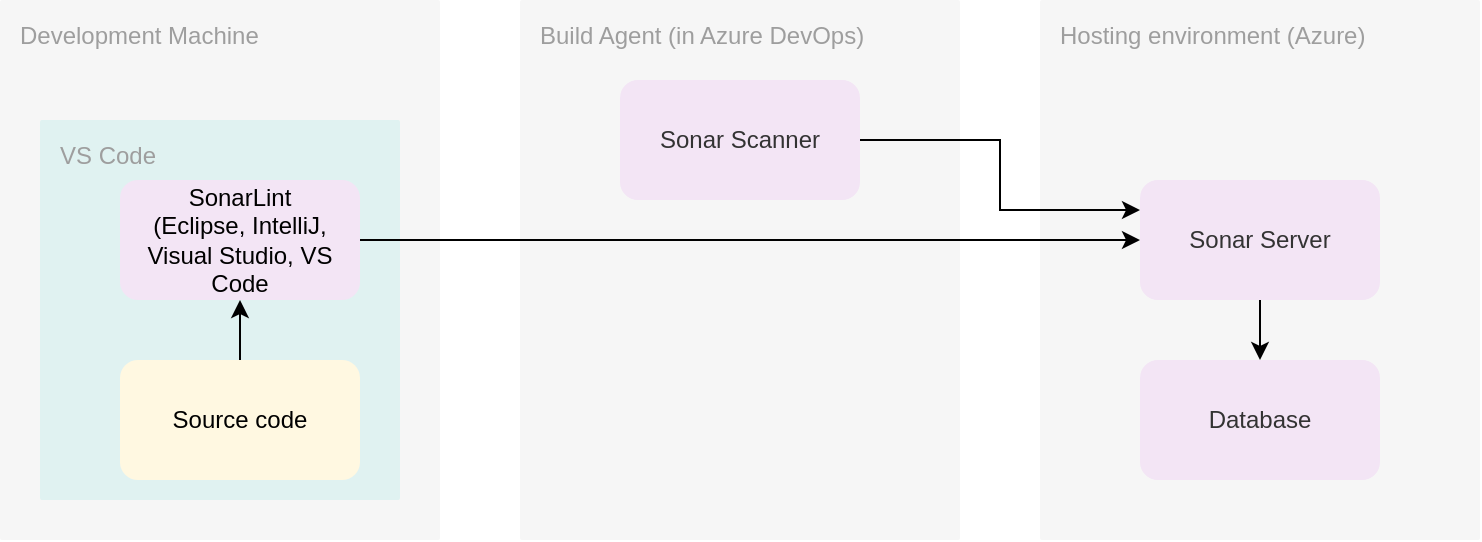 <mxfile version="12.4.2" type="device" pages="1"><diagram id="C2fSY1v2SiZeoUbDoYyL" name="Page-1"><mxGraphModel dx="1560" dy="1166" grid="1" gridSize="10" guides="1" tooltips="1" connect="1" arrows="1" fold="1" page="1" pageScale="1" pageWidth="1169" pageHeight="827" math="0" shadow="0"><root><mxCell id="0"/><mxCell id="1" parent="0"/><mxCell id="mnR64U6RJ-NMMDGspVdC-2" value="Development Machine" style="points=[[0,0,0],[0.25,0,0],[0.5,0,0],[0.75,0,0],[1,0,0],[1,0.25,0],[1,0.5,0],[1,0.75,0],[1,1,0],[0.75,1,0],[0.5,1,0],[0.25,1,0],[0,1,0],[0,0.75,0],[0,0.5,0],[0,0.25,0]];rounded=1;absoluteArcSize=1;arcSize=2;html=1;strokeColor=none;gradientColor=none;shadow=0;dashed=0;fontSize=12;fontColor=#9E9E9E;align=left;verticalAlign=top;spacing=10;spacingTop=-4;fillColor=#F6F6F6;" vertex="1" parent="1"><mxGeometry x="100" y="190" width="220" height="270" as="geometry"/></mxCell><mxCell id="mnR64U6RJ-NMMDGspVdC-4" value="Build Agent (in Azure DevOps)" style="points=[[0,0,0],[0.25,0,0],[0.5,0,0],[0.75,0,0],[1,0,0],[1,0.25,0],[1,0.5,0],[1,0.75,0],[1,1,0],[0.75,1,0],[0.5,1,0],[0.25,1,0],[0,1,0],[0,0.75,0],[0,0.5,0],[0,0.25,0]];rounded=1;absoluteArcSize=1;arcSize=2;html=1;strokeColor=none;gradientColor=none;shadow=0;dashed=0;fontSize=12;fontColor=#9E9E9E;align=left;verticalAlign=top;spacing=10;spacingTop=-4;fillColor=#F6F6F6;" vertex="1" parent="1"><mxGeometry x="360" y="190" width="220" height="270" as="geometry"/></mxCell><mxCell id="mnR64U6RJ-NMMDGspVdC-6" value="Hosting environment (Azure)" style="points=[[0,0,0],[0.25,0,0],[0.5,0,0],[0.75,0,0],[1,0,0],[1,0.25,0],[1,0.5,0],[1,0.75,0],[1,1,0],[0.75,1,0],[0.5,1,0],[0.25,1,0],[0,1,0],[0,0.75,0],[0,0.5,0],[0,0.25,0]];rounded=1;absoluteArcSize=1;arcSize=2;html=1;strokeColor=none;gradientColor=none;shadow=0;dashed=0;fontSize=12;fontColor=#9E9E9E;align=left;verticalAlign=top;spacing=10;spacingTop=-4;fillColor=#F6F6F6;" vertex="1" parent="1"><mxGeometry x="620" y="190" width="220" height="270" as="geometry"/></mxCell><mxCell id="mnR64U6RJ-NMMDGspVdC-26" value="" style="edgeStyle=orthogonalEdgeStyle;rounded=0;orthogonalLoop=1;jettySize=auto;html=1;" edge="1" parent="1" source="mnR64U6RJ-NMMDGspVdC-8" target="mnR64U6RJ-NMMDGspVdC-25"><mxGeometry relative="1" as="geometry"/></mxCell><mxCell id="mnR64U6RJ-NMMDGspVdC-8" value="Sonar Server" style="rounded=1;whiteSpace=wrap;html=1;fillColor=#F3E5F5;strokeColor=none;fontColor=#333333;" vertex="1" parent="1"><mxGeometry x="670" y="280" width="120" height="60" as="geometry"/></mxCell><mxCell id="mnR64U6RJ-NMMDGspVdC-27" style="edgeStyle=orthogonalEdgeStyle;rounded=0;orthogonalLoop=1;jettySize=auto;html=1;entryX=0;entryY=0.25;entryDx=0;entryDy=0;" edge="1" parent="1" source="mnR64U6RJ-NMMDGspVdC-23" target="mnR64U6RJ-NMMDGspVdC-8"><mxGeometry relative="1" as="geometry"/></mxCell><mxCell id="mnR64U6RJ-NMMDGspVdC-23" value="Sonar Scanner" style="rounded=1;whiteSpace=wrap;html=1;fillColor=#F3E5F5;strokeColor=none;fontColor=#333333;" vertex="1" parent="1"><mxGeometry x="410" y="230" width="120" height="60" as="geometry"/></mxCell><mxCell id="mnR64U6RJ-NMMDGspVdC-25" value="Database" style="rounded=1;whiteSpace=wrap;html=1;fillColor=#F3E5F5;strokeColor=none;fontColor=#333333;" vertex="1" parent="1"><mxGeometry x="670" y="370" width="120" height="60" as="geometry"/></mxCell><mxCell id="mnR64U6RJ-NMMDGspVdC-29" value="VS Code" style="points=[[0,0,0],[0.25,0,0],[0.5,0,0],[0.75,0,0],[1,0,0],[1,0.25,0],[1,0.5,0],[1,0.75,0],[1,1,0],[0.75,1,0],[0.5,1,0],[0.25,1,0],[0,1,0],[0,0.75,0],[0,0.5,0],[0,0.25,0]];rounded=1;absoluteArcSize=1;arcSize=2;html=1;strokeColor=none;gradientColor=none;shadow=0;dashed=0;fontSize=12;fontColor=#9E9E9E;align=left;verticalAlign=top;spacing=10;spacingTop=-4;fillColor=#E0F2F1;" vertex="1" parent="1"><mxGeometry x="120" y="250" width="180" height="190" as="geometry"/></mxCell><mxCell id="mnR64U6RJ-NMMDGspVdC-24" value="&lt;span style=&quot;color: rgb(0 , 0 , 0)&quot;&gt;SonarLint&lt;/span&gt;&lt;br style=&quot;color: rgb(0 , 0 , 0)&quot;&gt;&lt;span style=&quot;color: rgb(0 , 0 , 0)&quot;&gt;(Eclipse, IntelliJ, Visual Studio, VS Code&lt;/span&gt;" style="rounded=1;whiteSpace=wrap;html=1;fillColor=#F3E5F5;strokeColor=none;fontColor=#333333;" vertex="1" parent="1"><mxGeometry x="160" y="280" width="120" height="60" as="geometry"/></mxCell><mxCell id="mnR64U6RJ-NMMDGspVdC-28" style="edgeStyle=orthogonalEdgeStyle;rounded=0;orthogonalLoop=1;jettySize=auto;html=1;entryX=0;entryY=0.5;entryDx=0;entryDy=0;exitX=1;exitY=0.5;exitDx=0;exitDy=0;" edge="1" parent="1" source="mnR64U6RJ-NMMDGspVdC-24" target="mnR64U6RJ-NMMDGspVdC-8"><mxGeometry relative="1" as="geometry"/></mxCell><mxCell id="mnR64U6RJ-NMMDGspVdC-32" value="" style="edgeStyle=orthogonalEdgeStyle;rounded=0;orthogonalLoop=1;jettySize=auto;html=1;" edge="1" parent="1" source="mnR64U6RJ-NMMDGspVdC-30" target="mnR64U6RJ-NMMDGspVdC-24"><mxGeometry relative="1" as="geometry"/></mxCell><mxCell id="mnR64U6RJ-NMMDGspVdC-30" value="&lt;font color=&quot;#000000&quot;&gt;Source code&lt;/font&gt;" style="rounded=1;whiteSpace=wrap;html=1;fillColor=#FFF8E1;strokeColor=none;fontColor=#333333;" vertex="1" parent="1"><mxGeometry x="160" y="370" width="120" height="60" as="geometry"/></mxCell></root></mxGraphModel></diagram></mxfile>